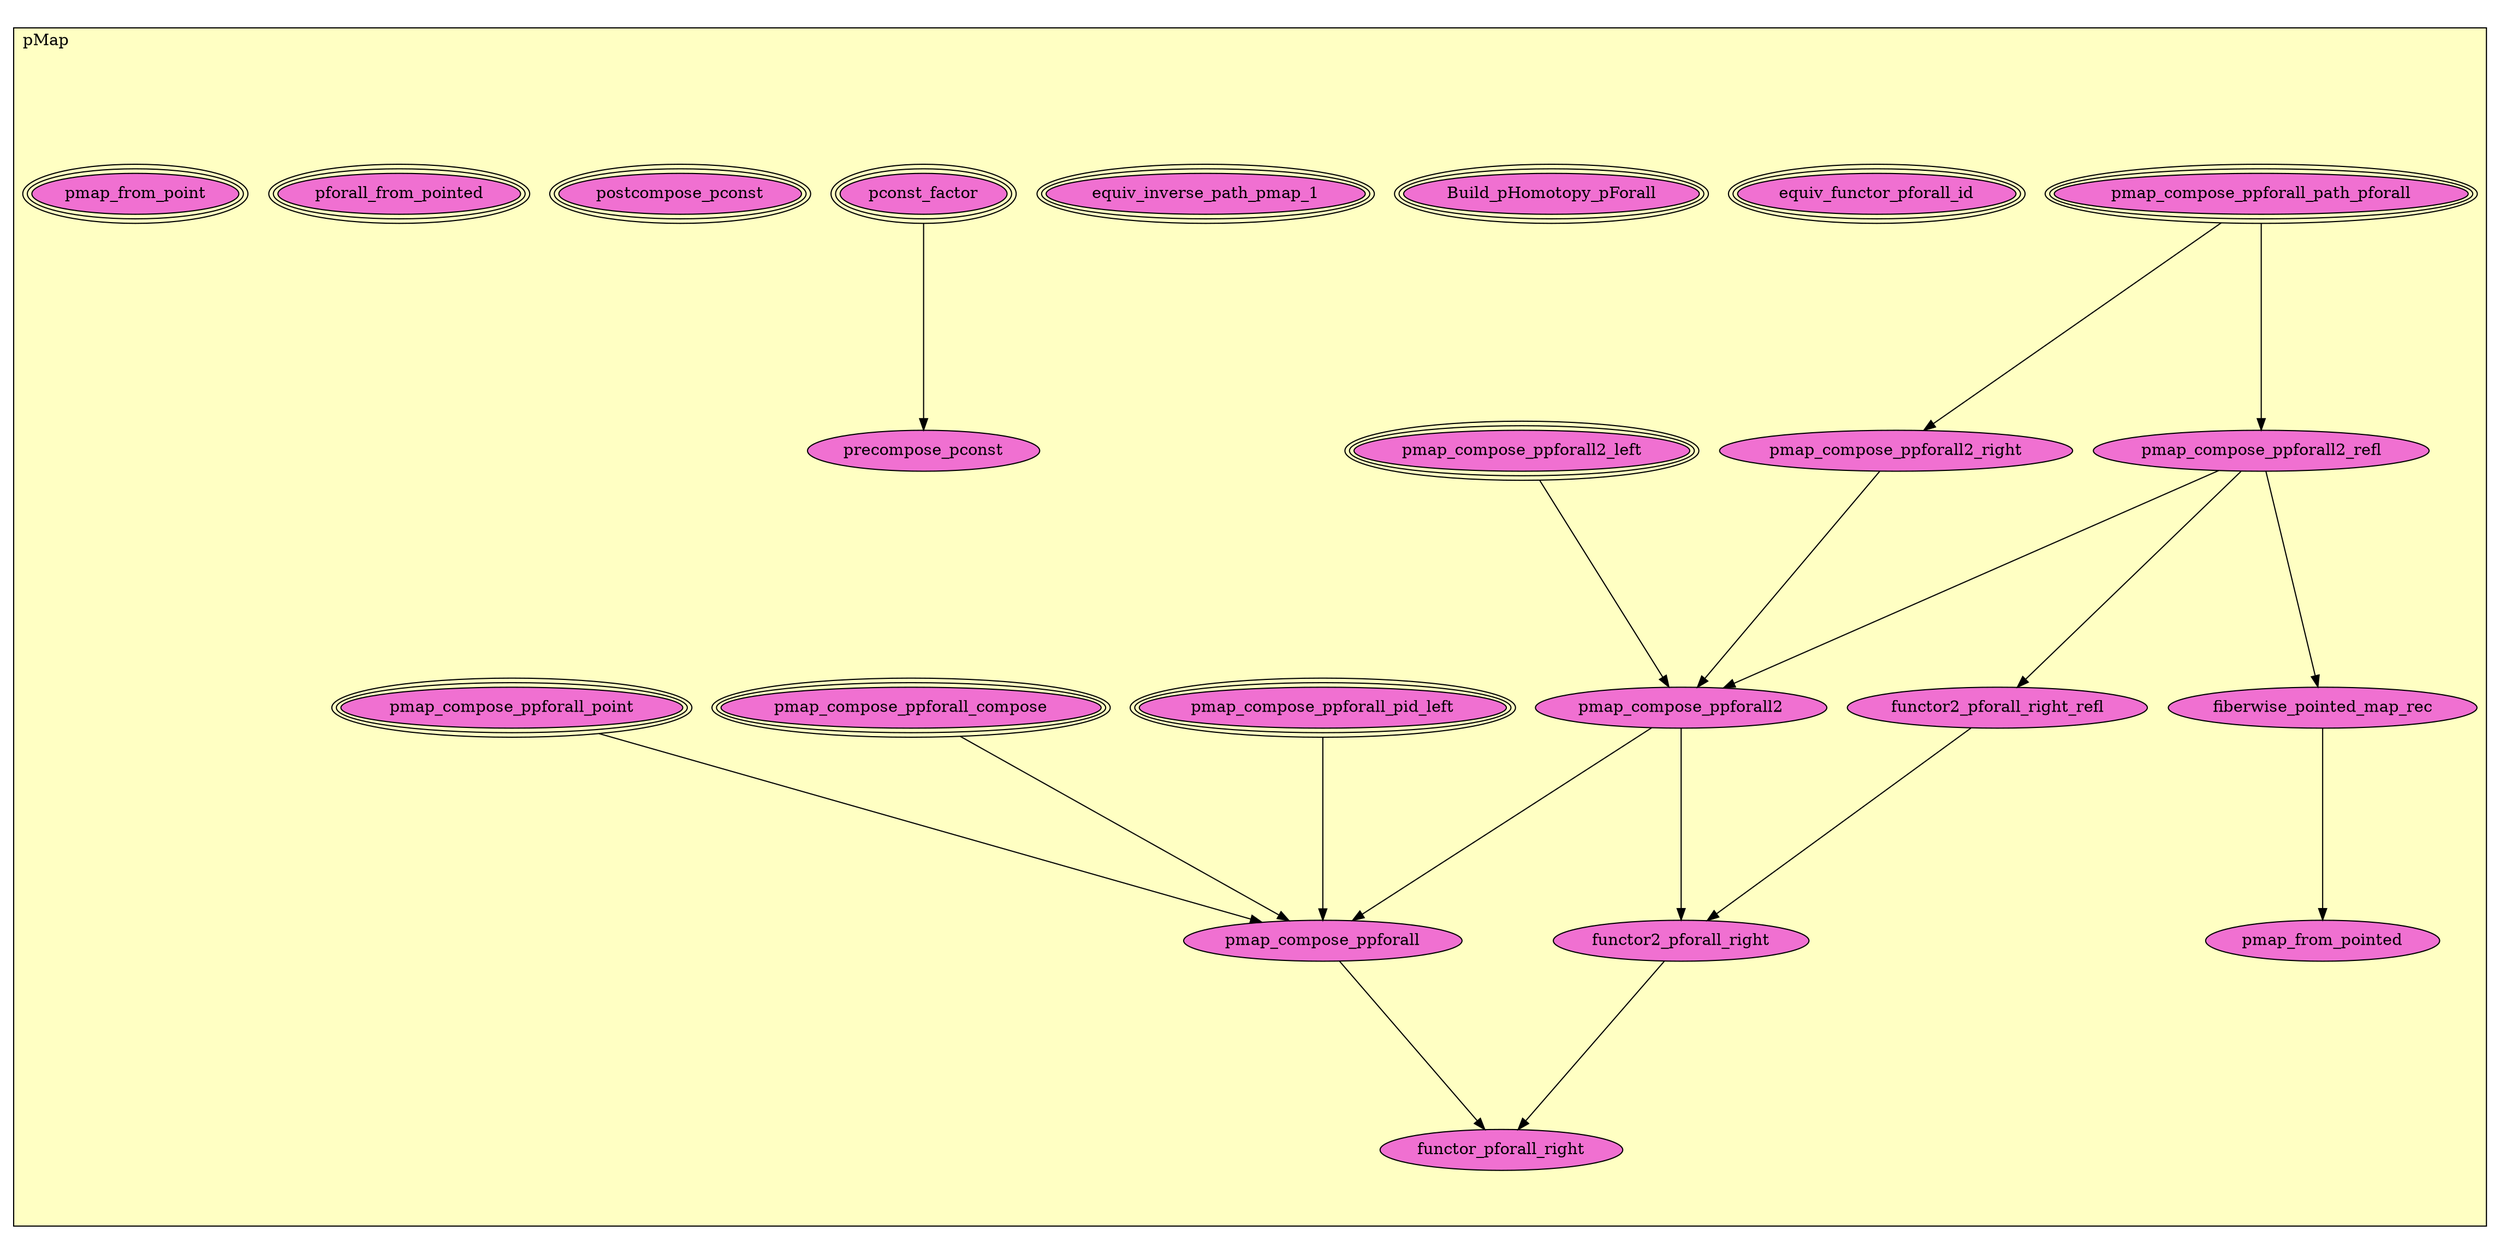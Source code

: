 digraph HoTT_Pointed_pMap {
  graph [ratio=0.5]
  node [style=filled]
pMap_pmap_compose_ppforall_path_pforall [label="pmap_compose_ppforall_path_pforall", URL=<pMap.html#pmap_compose_ppforall_path_pforall>, peripheries=3, fillcolor="#F070D1"] ;
pMap_pmap_compose_ppforall_pid_left [label="pmap_compose_ppforall_pid_left", URL=<pMap.html#pmap_compose_ppforall_pid_left>, peripheries=3, fillcolor="#F070D1"] ;
pMap_pmap_compose_ppforall2_refl [label="pmap_compose_ppforall2_refl", URL=<pMap.html#pmap_compose_ppforall2_refl>, fillcolor="#F070D1"] ;
pMap_pmap_compose_ppforall2_right [label="pmap_compose_ppforall2_right", URL=<pMap.html#pmap_compose_ppforall2_right>, fillcolor="#F070D1"] ;
pMap_pmap_compose_ppforall2_left [label="pmap_compose_ppforall2_left", URL=<pMap.html#pmap_compose_ppforall2_left>, peripheries=3, fillcolor="#F070D1"] ;
pMap_pmap_compose_ppforall2 [label="pmap_compose_ppforall2", URL=<pMap.html#pmap_compose_ppforall2>, fillcolor="#F070D1"] ;
pMap_pmap_compose_ppforall_compose [label="pmap_compose_ppforall_compose", URL=<pMap.html#pmap_compose_ppforall_compose>, peripheries=3, fillcolor="#F070D1"] ;
pMap_pmap_compose_ppforall_point [label="pmap_compose_ppforall_point", URL=<pMap.html#pmap_compose_ppforall_point>, peripheries=3, fillcolor="#F070D1"] ;
pMap_pmap_compose_ppforall [label="pmap_compose_ppforall", URL=<pMap.html#pmap_compose_ppforall>, fillcolor="#F070D1"] ;
pMap_functor2_pforall_right_refl [label="functor2_pforall_right_refl", URL=<pMap.html#functor2_pforall_right_refl>, fillcolor="#F070D1"] ;
pMap_functor2_pforall_right [label="functor2_pforall_right", URL=<pMap.html#functor2_pforall_right>, fillcolor="#F070D1"] ;
pMap_equiv_functor_pforall_id [label="equiv_functor_pforall_id", URL=<pMap.html#equiv_functor_pforall_id>, peripheries=3, fillcolor="#F070D1"] ;
pMap_functor_pforall_right [label="functor_pforall_right", URL=<pMap.html#functor_pforall_right>, fillcolor="#F070D1"] ;
pMap_Build_pHomotopy_pForall [label="Build_pHomotopy_pForall", URL=<pMap.html#Build_pHomotopy_pForall>, peripheries=3, fillcolor="#F070D1"] ;
pMap_fiberwise_pointed_map_rec [label="fiberwise_pointed_map_rec", URL=<pMap.html#fiberwise_pointed_map_rec>, fillcolor="#F070D1"] ;
pMap_equiv_inverse_path_pmap_1 [label="equiv_inverse_path_pmap_1", URL=<pMap.html#equiv_inverse_path_pmap_1>, peripheries=3, fillcolor="#F070D1"] ;
pMap_pconst_factor [label="pconst_factor", URL=<pMap.html#pconst_factor>, peripheries=3, fillcolor="#F070D1"] ;
pMap_postcompose_pconst [label="postcompose_pconst", URL=<pMap.html#postcompose_pconst>, peripheries=3, fillcolor="#F070D1"] ;
pMap_precompose_pconst [label="precompose_pconst", URL=<pMap.html#precompose_pconst>, fillcolor="#F070D1"] ;
pMap_pforall_from_pointed [label="pforall_from_pointed", URL=<pMap.html#pforall_from_pointed>, peripheries=3, fillcolor="#F070D1"] ;
pMap_pmap_from_pointed [label="pmap_from_pointed", URL=<pMap.html#pmap_from_pointed>, fillcolor="#F070D1"] ;
pMap_pmap_from_point [label="pmap_from_point", URL=<pMap.html#pmap_from_point>, peripheries=3, fillcolor="#F070D1"] ;
  pMap_pmap_compose_ppforall_path_pforall -> pMap_pmap_compose_ppforall2_refl [] ;
  pMap_pmap_compose_ppforall_path_pforall -> pMap_pmap_compose_ppforall2_right [] ;
  pMap_pmap_compose_ppforall_pid_left -> pMap_pmap_compose_ppforall [] ;
  pMap_pmap_compose_ppforall2_refl -> pMap_pmap_compose_ppforall2 [] ;
  pMap_pmap_compose_ppforall2_refl -> pMap_functor2_pforall_right_refl [] ;
  pMap_pmap_compose_ppforall2_refl -> pMap_fiberwise_pointed_map_rec [] ;
  pMap_pmap_compose_ppforall2_right -> pMap_pmap_compose_ppforall2 [] ;
  pMap_pmap_compose_ppforall2_left -> pMap_pmap_compose_ppforall2 [] ;
  pMap_pmap_compose_ppforall2 -> pMap_pmap_compose_ppforall [] ;
  pMap_pmap_compose_ppforall2 -> pMap_functor2_pforall_right [] ;
  pMap_pmap_compose_ppforall_compose -> pMap_pmap_compose_ppforall [] ;
  pMap_pmap_compose_ppforall_point -> pMap_pmap_compose_ppforall [] ;
  pMap_pmap_compose_ppforall -> pMap_functor_pforall_right [] ;
  pMap_functor2_pforall_right_refl -> pMap_functor2_pforall_right [] ;
  pMap_functor2_pforall_right -> pMap_functor_pforall_right [] ;
  pMap_fiberwise_pointed_map_rec -> pMap_pmap_from_pointed [] ;
  pMap_pconst_factor -> pMap_precompose_pconst [] ;
subgraph cluster_pMap { label="pMap"; fillcolor="#FFFFC3"; labeljust=l; style=filled 
pMap_pmap_from_point; pMap_pmap_from_pointed; pMap_pforall_from_pointed; pMap_precompose_pconst; pMap_postcompose_pconst; pMap_pconst_factor; pMap_equiv_inverse_path_pmap_1; pMap_fiberwise_pointed_map_rec; pMap_Build_pHomotopy_pForall; pMap_functor_pforall_right; pMap_equiv_functor_pforall_id; pMap_functor2_pforall_right; pMap_functor2_pforall_right_refl; pMap_pmap_compose_ppforall; pMap_pmap_compose_ppforall_point; pMap_pmap_compose_ppforall_compose; pMap_pmap_compose_ppforall2; pMap_pmap_compose_ppforall2_left; pMap_pmap_compose_ppforall2_right; pMap_pmap_compose_ppforall2_refl; pMap_pmap_compose_ppforall_pid_left; pMap_pmap_compose_ppforall_path_pforall; };
} /* END */
